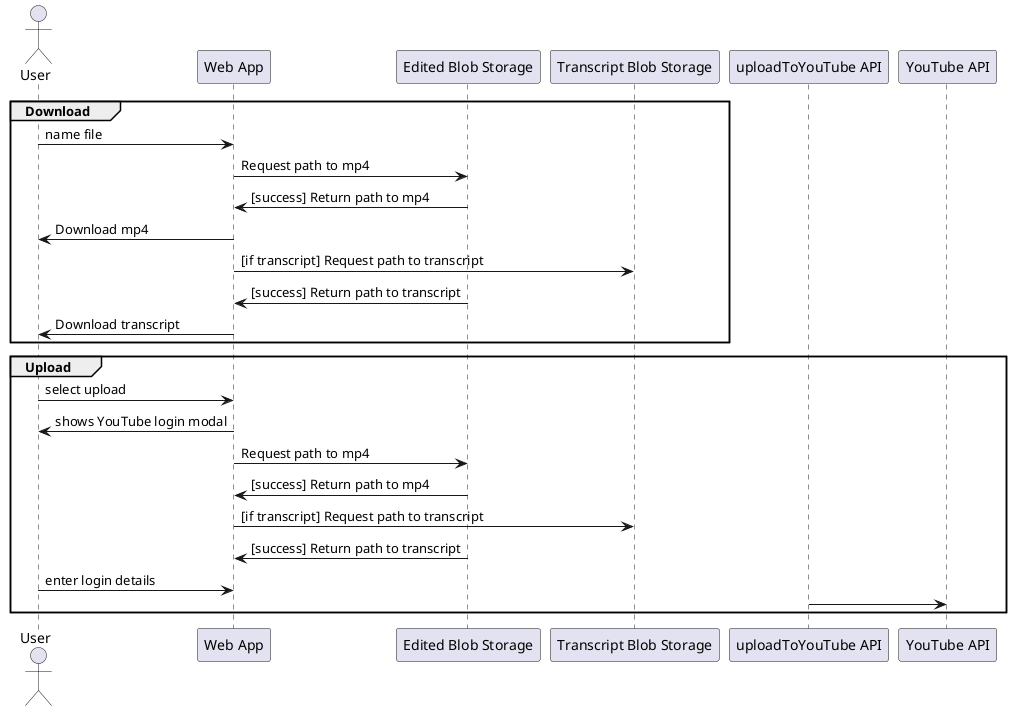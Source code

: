 @startuml system-flow_enter-test-result-code

Actor User

group Download
User -> "Web App": name file
"Web App" -> "Edited Blob Storage": Request path to mp4
"Web App" <- "Edited Blob Storage": [success] Return path to mp4
User <- "Web App": Download mp4
"Web App" -> "Transcript Blob Storage": [if transcript] Request path to transcript
"Web App" <- "Edited Blob Storage": [success] Return path to transcript
User <- "Web App": Download transcript
end

group Upload
User -> "Web App": select upload
User <- "Web App": shows YouTube login modal
"Web App" -> "Edited Blob Storage": Request path to mp4
"Web App" <- "Edited Blob Storage": [success] Return path to mp4
"Web App" -> "Transcript Blob Storage": [if transcript] Request path to transcript
"Web App" <- "Edited Blob Storage": [success] Return path to transcript
User -> "Web App": enter login details
"uploadToYouTube API" -> "YouTube API": 
end

@enduml